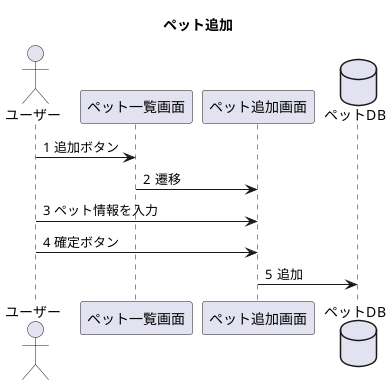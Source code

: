 @startuml
title ペット追加
actor ユーザー
participant ペット一覧画面
participant ペット追加画面
database ペットDB
autonumber "#"

ユーザー->ペット一覧画面:追加ボタン
ペット一覧画面->ペット追加画面:遷移
ユーザー->ペット追加画面:ペット情報を入力
ユーザー->ペット追加画面:確定ボタン
ペット追加画面->ペットDB:追加

@enduml